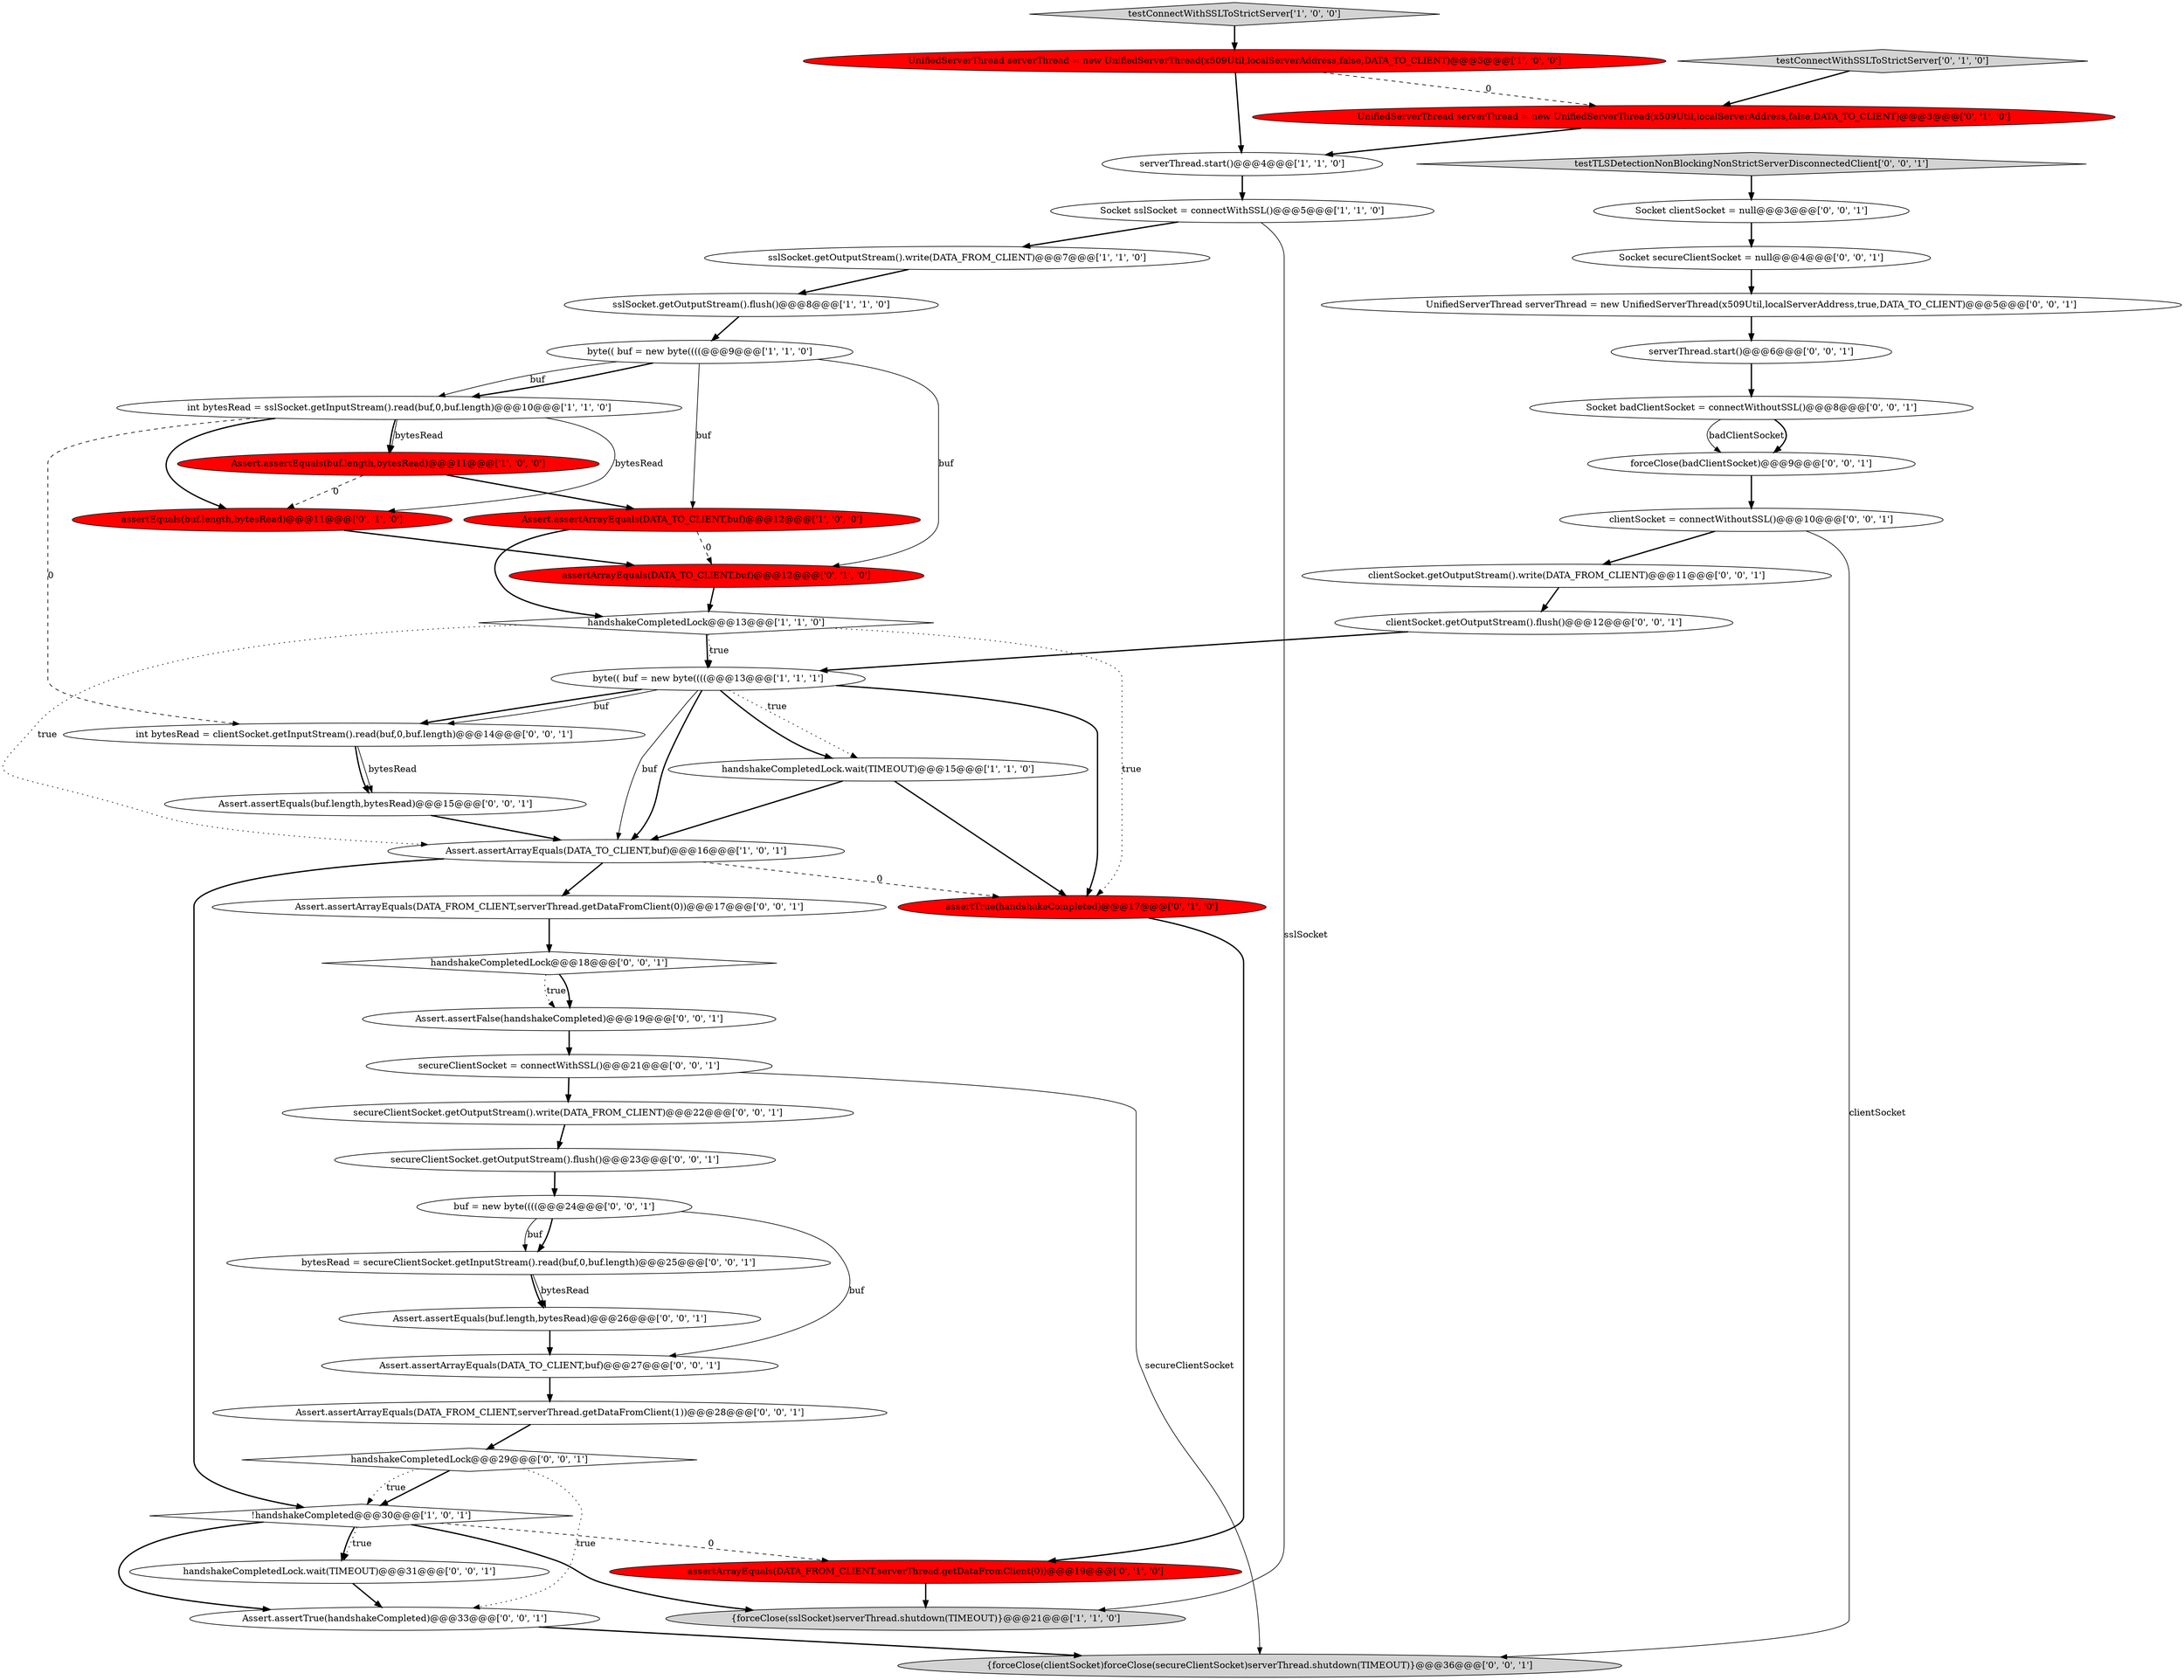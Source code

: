 digraph {
39 [style = filled, label = "secureClientSocket.getOutputStream().write(DATA_FROM_CLIENT)@@@22@@@['0', '0', '1']", fillcolor = white, shape = ellipse image = "AAA0AAABBB3BBB"];
13 [style = filled, label = "byte(( buf = new byte((((@@@13@@@['1', '1', '1']", fillcolor = white, shape = ellipse image = "AAA0AAABBB1BBB"];
44 [style = filled, label = "Socket clientSocket = null@@@3@@@['0', '0', '1']", fillcolor = white, shape = ellipse image = "AAA0AAABBB3BBB"];
22 [style = filled, label = "Assert.assertEquals(buf.length,bytesRead)@@@26@@@['0', '0', '1']", fillcolor = white, shape = ellipse image = "AAA0AAABBB3BBB"];
24 [style = filled, label = "handshakeCompletedLock@@@18@@@['0', '0', '1']", fillcolor = white, shape = diamond image = "AAA0AAABBB3BBB"];
45 [style = filled, label = "Socket badClientSocket = connectWithoutSSL()@@@8@@@['0', '0', '1']", fillcolor = white, shape = ellipse image = "AAA0AAABBB3BBB"];
15 [style = filled, label = "!handshakeCompleted@@@30@@@['1', '0', '1']", fillcolor = white, shape = diamond image = "AAA0AAABBB1BBB"];
26 [style = filled, label = "handshakeCompletedLock@@@29@@@['0', '0', '1']", fillcolor = white, shape = diamond image = "AAA0AAABBB3BBB"];
48 [style = filled, label = "handshakeCompletedLock.wait(TIMEOUT)@@@31@@@['0', '0', '1']", fillcolor = white, shape = ellipse image = "AAA0AAABBB3BBB"];
10 [style = filled, label = "Assert.assertEquals(buf.length,bytesRead)@@@11@@@['1', '0', '0']", fillcolor = red, shape = ellipse image = "AAA1AAABBB1BBB"];
0 [style = filled, label = "sslSocket.getOutputStream().flush()@@@8@@@['1', '1', '0']", fillcolor = white, shape = ellipse image = "AAA0AAABBB1BBB"];
19 [style = filled, label = "assertTrue(handshakeCompleted)@@@17@@@['0', '1', '0']", fillcolor = red, shape = ellipse image = "AAA1AAABBB2BBB"];
2 [style = filled, label = "Assert.assertArrayEquals(DATA_TO_CLIENT,buf)@@@12@@@['1', '0', '0']", fillcolor = red, shape = ellipse image = "AAA1AAABBB1BBB"];
32 [style = filled, label = "testTLSDetectionNonBlockingNonStrictServerDisconnectedClient['0', '0', '1']", fillcolor = lightgray, shape = diamond image = "AAA0AAABBB3BBB"];
28 [style = filled, label = "serverThread.start()@@@6@@@['0', '0', '1']", fillcolor = white, shape = ellipse image = "AAA0AAABBB3BBB"];
47 [style = filled, label = "int bytesRead = clientSocket.getInputStream().read(buf,0,buf.length)@@@14@@@['0', '0', '1']", fillcolor = white, shape = ellipse image = "AAA0AAABBB3BBB"];
6 [style = filled, label = "handshakeCompletedLock@@@13@@@['1', '1', '0']", fillcolor = white, shape = diamond image = "AAA0AAABBB1BBB"];
35 [style = filled, label = "secureClientSocket.getOutputStream().flush()@@@23@@@['0', '0', '1']", fillcolor = white, shape = ellipse image = "AAA0AAABBB3BBB"];
16 [style = filled, label = "testConnectWithSSLToStrictServer['0', '1', '0']", fillcolor = lightgray, shape = diamond image = "AAA0AAABBB2BBB"];
23 [style = filled, label = "Assert.assertArrayEquals(DATA_TO_CLIENT,buf)@@@27@@@['0', '0', '1']", fillcolor = white, shape = ellipse image = "AAA0AAABBB3BBB"];
40 [style = filled, label = "{forceClose(clientSocket)forceClose(secureClientSocket)serverThread.shutdown(TIMEOUT)}@@@36@@@['0', '0', '1']", fillcolor = lightgray, shape = ellipse image = "AAA0AAABBB3BBB"];
17 [style = filled, label = "assertEquals(buf.length,bytesRead)@@@11@@@['0', '1', '0']", fillcolor = red, shape = ellipse image = "AAA1AAABBB2BBB"];
42 [style = filled, label = "forceClose(badClientSocket)@@@9@@@['0', '0', '1']", fillcolor = white, shape = ellipse image = "AAA0AAABBB3BBB"];
3 [style = filled, label = "Assert.assertArrayEquals(DATA_TO_CLIENT,buf)@@@16@@@['1', '0', '1']", fillcolor = white, shape = ellipse image = "AAA0AAABBB1BBB"];
12 [style = filled, label = "UnifiedServerThread serverThread = new UnifiedServerThread(x509Util,localServerAddress,false,DATA_TO_CLIENT)@@@3@@@['1', '0', '0']", fillcolor = red, shape = ellipse image = "AAA1AAABBB1BBB"];
20 [style = filled, label = "assertArrayEquals(DATA_FROM_CLIENT,serverThread.getDataFromClient(0))@@@19@@@['0', '1', '0']", fillcolor = red, shape = ellipse image = "AAA1AAABBB2BBB"];
25 [style = filled, label = "Assert.assertFalse(handshakeCompleted)@@@19@@@['0', '0', '1']", fillcolor = white, shape = ellipse image = "AAA0AAABBB3BBB"];
8 [style = filled, label = "{forceClose(sslSocket)serverThread.shutdown(TIMEOUT)}@@@21@@@['1', '1', '0']", fillcolor = lightgray, shape = ellipse image = "AAA0AAABBB1BBB"];
18 [style = filled, label = "UnifiedServerThread serverThread = new UnifiedServerThread(x509Util,localServerAddress,false,DATA_TO_CLIENT)@@@3@@@['0', '1', '0']", fillcolor = red, shape = ellipse image = "AAA1AAABBB2BBB"];
38 [style = filled, label = "bytesRead = secureClientSocket.getInputStream().read(buf,0,buf.length)@@@25@@@['0', '0', '1']", fillcolor = white, shape = ellipse image = "AAA0AAABBB3BBB"];
30 [style = filled, label = "buf = new byte((((@@@24@@@['0', '0', '1']", fillcolor = white, shape = ellipse image = "AAA0AAABBB3BBB"];
14 [style = filled, label = "Socket sslSocket = connectWithSSL()@@@5@@@['1', '1', '0']", fillcolor = white, shape = ellipse image = "AAA0AAABBB1BBB"];
4 [style = filled, label = "serverThread.start()@@@4@@@['1', '1', '0']", fillcolor = white, shape = ellipse image = "AAA0AAABBB1BBB"];
31 [style = filled, label = "clientSocket.getOutputStream().flush()@@@12@@@['0', '0', '1']", fillcolor = white, shape = ellipse image = "AAA0AAABBB3BBB"];
41 [style = filled, label = "Assert.assertEquals(buf.length,bytesRead)@@@15@@@['0', '0', '1']", fillcolor = white, shape = ellipse image = "AAA0AAABBB3BBB"];
5 [style = filled, label = "testConnectWithSSLToStrictServer['1', '0', '0']", fillcolor = lightgray, shape = diamond image = "AAA0AAABBB1BBB"];
46 [style = filled, label = "UnifiedServerThread serverThread = new UnifiedServerThread(x509Util,localServerAddress,true,DATA_TO_CLIENT)@@@5@@@['0', '0', '1']", fillcolor = white, shape = ellipse image = "AAA0AAABBB3BBB"];
27 [style = filled, label = "Socket secureClientSocket = null@@@4@@@['0', '0', '1']", fillcolor = white, shape = ellipse image = "AAA0AAABBB3BBB"];
34 [style = filled, label = "Assert.assertArrayEquals(DATA_FROM_CLIENT,serverThread.getDataFromClient(0))@@@17@@@['0', '0', '1']", fillcolor = white, shape = ellipse image = "AAA0AAABBB3BBB"];
21 [style = filled, label = "assertArrayEquals(DATA_TO_CLIENT,buf)@@@12@@@['0', '1', '0']", fillcolor = red, shape = ellipse image = "AAA1AAABBB2BBB"];
1 [style = filled, label = "byte(( buf = new byte((((@@@9@@@['1', '1', '0']", fillcolor = white, shape = ellipse image = "AAA0AAABBB1BBB"];
11 [style = filled, label = "handshakeCompletedLock.wait(TIMEOUT)@@@15@@@['1', '1', '0']", fillcolor = white, shape = ellipse image = "AAA0AAABBB1BBB"];
43 [style = filled, label = "Assert.assertArrayEquals(DATA_FROM_CLIENT,serverThread.getDataFromClient(1))@@@28@@@['0', '0', '1']", fillcolor = white, shape = ellipse image = "AAA0AAABBB3BBB"];
37 [style = filled, label = "Assert.assertTrue(handshakeCompleted)@@@33@@@['0', '0', '1']", fillcolor = white, shape = ellipse image = "AAA0AAABBB3BBB"];
33 [style = filled, label = "clientSocket = connectWithoutSSL()@@@10@@@['0', '0', '1']", fillcolor = white, shape = ellipse image = "AAA0AAABBB3BBB"];
36 [style = filled, label = "clientSocket.getOutputStream().write(DATA_FROM_CLIENT)@@@11@@@['0', '0', '1']", fillcolor = white, shape = ellipse image = "AAA0AAABBB3BBB"];
9 [style = filled, label = "int bytesRead = sslSocket.getInputStream().read(buf,0,buf.length)@@@10@@@['1', '1', '0']", fillcolor = white, shape = ellipse image = "AAA0AAABBB1BBB"];
29 [style = filled, label = "secureClientSocket = connectWithSSL()@@@21@@@['0', '0', '1']", fillcolor = white, shape = ellipse image = "AAA0AAABBB3BBB"];
7 [style = filled, label = "sslSocket.getOutputStream().write(DATA_FROM_CLIENT)@@@7@@@['1', '1', '0']", fillcolor = white, shape = ellipse image = "AAA0AAABBB1BBB"];
30->38 [style = bold, label=""];
48->37 [style = bold, label=""];
4->14 [style = bold, label=""];
13->47 [style = bold, label=""];
16->18 [style = bold, label=""];
1->21 [style = solid, label="buf"];
15->48 [style = dotted, label="true"];
10->17 [style = dashed, label="0"];
15->20 [style = dashed, label="0"];
21->6 [style = bold, label=""];
46->28 [style = bold, label=""];
29->39 [style = bold, label=""];
38->22 [style = solid, label="bytesRead"];
2->6 [style = bold, label=""];
24->25 [style = dotted, label="true"];
26->37 [style = dotted, label="true"];
19->20 [style = bold, label=""];
31->13 [style = bold, label=""];
1->9 [style = solid, label="buf"];
36->31 [style = bold, label=""];
41->3 [style = bold, label=""];
23->43 [style = bold, label=""];
9->10 [style = solid, label="bytesRead"];
6->13 [style = dotted, label="true"];
42->33 [style = bold, label=""];
9->17 [style = bold, label=""];
2->21 [style = dashed, label="0"];
7->0 [style = bold, label=""];
3->15 [style = bold, label=""];
43->26 [style = bold, label=""];
9->10 [style = bold, label=""];
25->29 [style = bold, label=""];
11->19 [style = bold, label=""];
30->38 [style = solid, label="buf"];
13->11 [style = bold, label=""];
22->23 [style = bold, label=""];
6->19 [style = dotted, label="true"];
1->9 [style = bold, label=""];
14->7 [style = bold, label=""];
3->19 [style = dashed, label="0"];
3->34 [style = bold, label=""];
9->47 [style = dashed, label="0"];
13->19 [style = bold, label=""];
20->8 [style = bold, label=""];
27->46 [style = bold, label=""];
34->24 [style = bold, label=""];
14->8 [style = solid, label="sslSocket"];
18->4 [style = bold, label=""];
13->3 [style = bold, label=""];
12->4 [style = bold, label=""];
5->12 [style = bold, label=""];
11->3 [style = bold, label=""];
9->17 [style = solid, label="bytesRead"];
45->42 [style = solid, label="badClientSocket"];
29->40 [style = solid, label="secureClientSocket"];
0->1 [style = bold, label=""];
24->25 [style = bold, label=""];
6->13 [style = bold, label=""];
33->36 [style = bold, label=""];
39->35 [style = bold, label=""];
47->41 [style = solid, label="bytesRead"];
26->15 [style = bold, label=""];
33->40 [style = solid, label="clientSocket"];
13->47 [style = solid, label="buf"];
26->15 [style = dotted, label="true"];
45->42 [style = bold, label=""];
47->41 [style = bold, label=""];
15->48 [style = bold, label=""];
32->44 [style = bold, label=""];
13->11 [style = dotted, label="true"];
1->2 [style = solid, label="buf"];
13->3 [style = solid, label="buf"];
10->2 [style = bold, label=""];
12->18 [style = dashed, label="0"];
44->27 [style = bold, label=""];
38->22 [style = bold, label=""];
30->23 [style = solid, label="buf"];
6->3 [style = dotted, label="true"];
35->30 [style = bold, label=""];
15->37 [style = bold, label=""];
17->21 [style = bold, label=""];
15->8 [style = bold, label=""];
37->40 [style = bold, label=""];
28->45 [style = bold, label=""];
}
